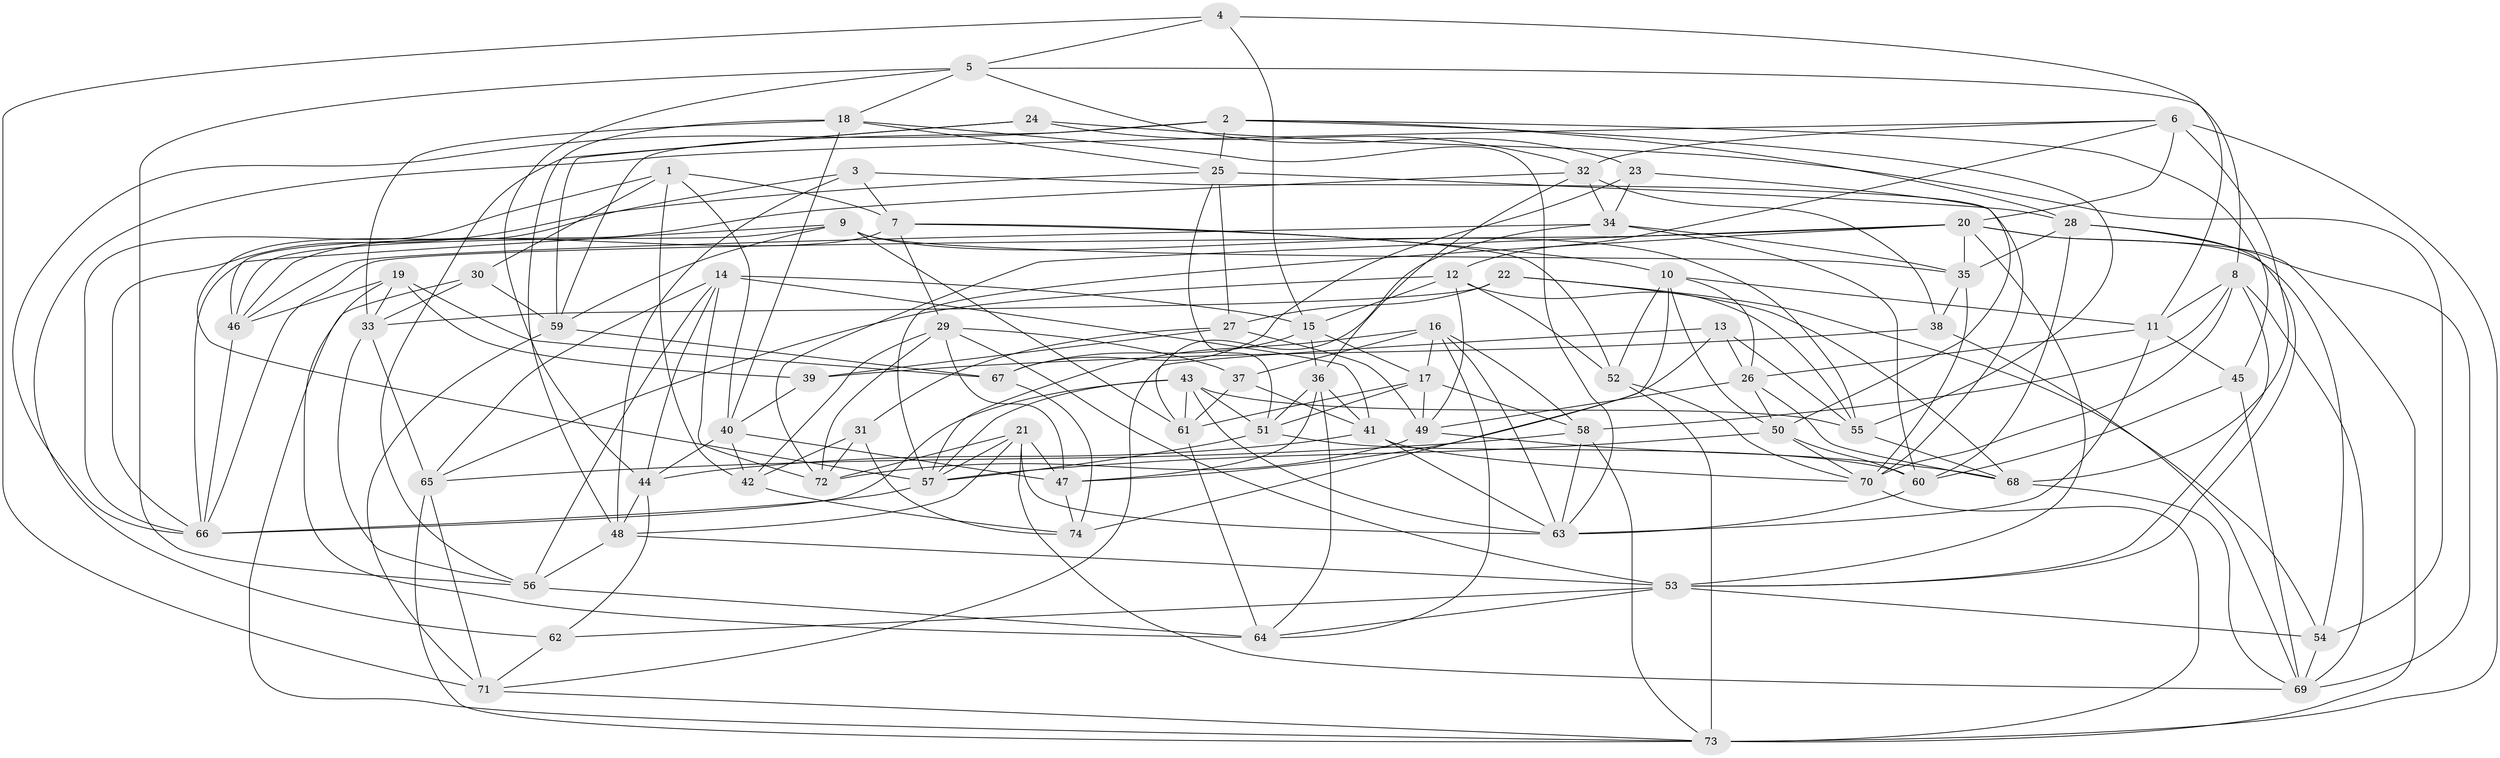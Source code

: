 // original degree distribution, {4: 1.0}
// Generated by graph-tools (version 1.1) at 2025/03/03/09/25 03:03:10]
// undirected, 74 vertices, 212 edges
graph export_dot {
graph [start="1"]
  node [color=gray90,style=filled];
  1;
  2;
  3;
  4;
  5;
  6;
  7;
  8;
  9;
  10;
  11;
  12;
  13;
  14;
  15;
  16;
  17;
  18;
  19;
  20;
  21;
  22;
  23;
  24;
  25;
  26;
  27;
  28;
  29;
  30;
  31;
  32;
  33;
  34;
  35;
  36;
  37;
  38;
  39;
  40;
  41;
  42;
  43;
  44;
  45;
  46;
  47;
  48;
  49;
  50;
  51;
  52;
  53;
  54;
  55;
  56;
  57;
  58;
  59;
  60;
  61;
  62;
  63;
  64;
  65;
  66;
  67;
  68;
  69;
  70;
  71;
  72;
  73;
  74;
  1 -- 7 [weight=1.0];
  1 -- 30 [weight=1.0];
  1 -- 40 [weight=1.0];
  1 -- 42 [weight=2.0];
  1 -- 66 [weight=1.0];
  2 -- 25 [weight=1.0];
  2 -- 28 [weight=1.0];
  2 -- 45 [weight=1.0];
  2 -- 55 [weight=1.0];
  2 -- 59 [weight=1.0];
  2 -- 66 [weight=1.0];
  3 -- 7 [weight=1.0];
  3 -- 48 [weight=1.0];
  3 -- 57 [weight=1.0];
  3 -- 70 [weight=1.0];
  4 -- 5 [weight=1.0];
  4 -- 11 [weight=1.0];
  4 -- 15 [weight=1.0];
  4 -- 71 [weight=1.0];
  5 -- 8 [weight=1.0];
  5 -- 18 [weight=1.0];
  5 -- 23 [weight=1.0];
  5 -- 44 [weight=1.0];
  5 -- 56 [weight=1.0];
  6 -- 12 [weight=1.0];
  6 -- 20 [weight=1.0];
  6 -- 32 [weight=1.0];
  6 -- 62 [weight=1.0];
  6 -- 68 [weight=1.0];
  6 -- 73 [weight=1.0];
  7 -- 10 [weight=1.0];
  7 -- 29 [weight=1.0];
  7 -- 46 [weight=1.0];
  7 -- 52 [weight=1.0];
  8 -- 11 [weight=1.0];
  8 -- 53 [weight=1.0];
  8 -- 58 [weight=1.0];
  8 -- 69 [weight=1.0];
  8 -- 70 [weight=1.0];
  9 -- 35 [weight=1.0];
  9 -- 46 [weight=1.0];
  9 -- 55 [weight=1.0];
  9 -- 59 [weight=1.0];
  9 -- 61 [weight=1.0];
  9 -- 66 [weight=1.0];
  10 -- 11 [weight=1.0];
  10 -- 26 [weight=1.0];
  10 -- 50 [weight=1.0];
  10 -- 52 [weight=1.0];
  10 -- 74 [weight=1.0];
  11 -- 26 [weight=1.0];
  11 -- 45 [weight=1.0];
  11 -- 63 [weight=1.0];
  12 -- 15 [weight=1.0];
  12 -- 49 [weight=1.0];
  12 -- 52 [weight=1.0];
  12 -- 55 [weight=1.0];
  12 -- 65 [weight=1.0];
  13 -- 26 [weight=1.0];
  13 -- 47 [weight=1.0];
  13 -- 55 [weight=1.0];
  13 -- 71 [weight=1.0];
  14 -- 15 [weight=1.0];
  14 -- 41 [weight=1.0];
  14 -- 44 [weight=1.0];
  14 -- 56 [weight=1.0];
  14 -- 65 [weight=1.0];
  14 -- 72 [weight=1.0];
  15 -- 17 [weight=1.0];
  15 -- 36 [weight=1.0];
  15 -- 67 [weight=1.0];
  16 -- 17 [weight=1.0];
  16 -- 37 [weight=1.0];
  16 -- 57 [weight=1.0];
  16 -- 58 [weight=1.0];
  16 -- 63 [weight=1.0];
  16 -- 64 [weight=1.0];
  17 -- 49 [weight=1.0];
  17 -- 51 [weight=1.0];
  17 -- 58 [weight=1.0];
  17 -- 61 [weight=1.0];
  18 -- 25 [weight=1.0];
  18 -- 33 [weight=1.0];
  18 -- 40 [weight=1.0];
  18 -- 48 [weight=1.0];
  18 -- 63 [weight=1.0];
  19 -- 33 [weight=1.0];
  19 -- 39 [weight=2.0];
  19 -- 46 [weight=1.0];
  19 -- 64 [weight=1.0];
  19 -- 67 [weight=1.0];
  20 -- 35 [weight=1.0];
  20 -- 53 [weight=1.0];
  20 -- 54 [weight=1.0];
  20 -- 57 [weight=1.0];
  20 -- 66 [weight=1.0];
  20 -- 72 [weight=1.0];
  20 -- 73 [weight=1.0];
  21 -- 47 [weight=1.0];
  21 -- 48 [weight=1.0];
  21 -- 57 [weight=1.0];
  21 -- 63 [weight=1.0];
  21 -- 69 [weight=1.0];
  21 -- 72 [weight=1.0];
  22 -- 27 [weight=1.0];
  22 -- 33 [weight=1.0];
  22 -- 54 [weight=1.0];
  22 -- 68 [weight=1.0];
  23 -- 34 [weight=1.0];
  23 -- 50 [weight=1.0];
  23 -- 67 [weight=1.0];
  24 -- 32 [weight=1.0];
  24 -- 54 [weight=1.0];
  24 -- 56 [weight=1.0];
  24 -- 59 [weight=1.0];
  25 -- 27 [weight=1.0];
  25 -- 28 [weight=1.0];
  25 -- 51 [weight=1.0];
  25 -- 66 [weight=1.0];
  26 -- 49 [weight=1.0];
  26 -- 50 [weight=1.0];
  26 -- 68 [weight=1.0];
  27 -- 31 [weight=1.0];
  27 -- 39 [weight=2.0];
  27 -- 49 [weight=1.0];
  28 -- 35 [weight=1.0];
  28 -- 53 [weight=1.0];
  28 -- 60 [weight=1.0];
  28 -- 69 [weight=1.0];
  29 -- 37 [weight=1.0];
  29 -- 42 [weight=1.0];
  29 -- 47 [weight=1.0];
  29 -- 53 [weight=1.0];
  29 -- 72 [weight=1.0];
  30 -- 33 [weight=1.0];
  30 -- 59 [weight=1.0];
  30 -- 73 [weight=1.0];
  31 -- 42 [weight=1.0];
  31 -- 72 [weight=1.0];
  31 -- 74 [weight=1.0];
  32 -- 34 [weight=1.0];
  32 -- 36 [weight=1.0];
  32 -- 38 [weight=1.0];
  32 -- 46 [weight=1.0];
  33 -- 56 [weight=1.0];
  33 -- 65 [weight=1.0];
  34 -- 35 [weight=1.0];
  34 -- 46 [weight=1.0];
  34 -- 60 [weight=1.0];
  34 -- 61 [weight=1.0];
  35 -- 38 [weight=1.0];
  35 -- 70 [weight=1.0];
  36 -- 41 [weight=1.0];
  36 -- 47 [weight=1.0];
  36 -- 51 [weight=1.0];
  36 -- 64 [weight=1.0];
  37 -- 41 [weight=1.0];
  37 -- 61 [weight=1.0];
  38 -- 39 [weight=1.0];
  38 -- 69 [weight=1.0];
  39 -- 40 [weight=1.0];
  40 -- 42 [weight=1.0];
  40 -- 44 [weight=1.0];
  40 -- 47 [weight=1.0];
  41 -- 44 [weight=1.0];
  41 -- 63 [weight=1.0];
  41 -- 70 [weight=1.0];
  42 -- 74 [weight=1.0];
  43 -- 51 [weight=1.0];
  43 -- 55 [weight=1.0];
  43 -- 57 [weight=1.0];
  43 -- 61 [weight=1.0];
  43 -- 63 [weight=1.0];
  43 -- 66 [weight=1.0];
  44 -- 48 [weight=1.0];
  44 -- 62 [weight=1.0];
  45 -- 60 [weight=1.0];
  45 -- 69 [weight=1.0];
  46 -- 66 [weight=1.0];
  47 -- 74 [weight=1.0];
  48 -- 53 [weight=1.0];
  48 -- 56 [weight=1.0];
  49 -- 68 [weight=1.0];
  49 -- 72 [weight=1.0];
  50 -- 57 [weight=1.0];
  50 -- 60 [weight=1.0];
  50 -- 70 [weight=1.0];
  51 -- 57 [weight=1.0];
  51 -- 60 [weight=1.0];
  52 -- 70 [weight=1.0];
  52 -- 73 [weight=2.0];
  53 -- 54 [weight=1.0];
  53 -- 62 [weight=1.0];
  53 -- 64 [weight=1.0];
  54 -- 69 [weight=2.0];
  55 -- 68 [weight=1.0];
  56 -- 64 [weight=1.0];
  57 -- 66 [weight=1.0];
  58 -- 63 [weight=1.0];
  58 -- 65 [weight=1.0];
  58 -- 73 [weight=1.0];
  59 -- 67 [weight=1.0];
  59 -- 71 [weight=1.0];
  60 -- 63 [weight=1.0];
  61 -- 64 [weight=1.0];
  62 -- 71 [weight=1.0];
  65 -- 71 [weight=1.0];
  65 -- 73 [weight=1.0];
  67 -- 74 [weight=2.0];
  68 -- 69 [weight=1.0];
  70 -- 73 [weight=2.0];
  71 -- 73 [weight=1.0];
}
